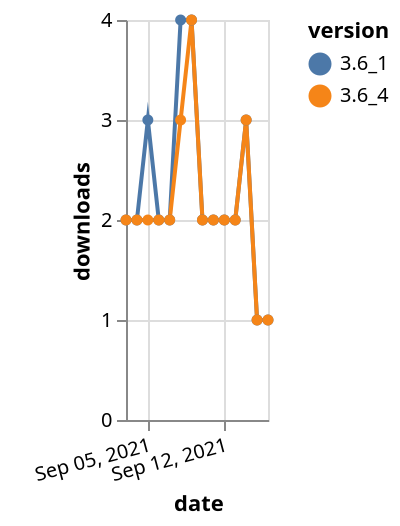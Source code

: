 {"$schema": "https://vega.github.io/schema/vega-lite/v5.json", "description": "A simple bar chart with embedded data.", "data": {"values": [{"date": "2021-09-03", "total": 4155, "delta": 2, "version": "3.6_1"}, {"date": "2021-09-04", "total": 4157, "delta": 2, "version": "3.6_1"}, {"date": "2021-09-05", "total": 4160, "delta": 3, "version": "3.6_1"}, {"date": "2021-09-06", "total": 4162, "delta": 2, "version": "3.6_1"}, {"date": "2021-09-07", "total": 4164, "delta": 2, "version": "3.6_1"}, {"date": "2021-09-08", "total": 4168, "delta": 4, "version": "3.6_1"}, {"date": "2021-09-09", "total": 4172, "delta": 4, "version": "3.6_1"}, {"date": "2021-09-10", "total": 4174, "delta": 2, "version": "3.6_1"}, {"date": "2021-09-11", "total": 4176, "delta": 2, "version": "3.6_1"}, {"date": "2021-09-12", "total": 4178, "delta": 2, "version": "3.6_1"}, {"date": "2021-09-13", "total": 4180, "delta": 2, "version": "3.6_1"}, {"date": "2021-09-14", "total": 4183, "delta": 3, "version": "3.6_1"}, {"date": "2021-09-15", "total": 4184, "delta": 1, "version": "3.6_1"}, {"date": "2021-09-16", "total": 4185, "delta": 1, "version": "3.6_1"}, {"date": "2021-09-03", "total": 3771, "delta": 2, "version": "3.6_4"}, {"date": "2021-09-04", "total": 3773, "delta": 2, "version": "3.6_4"}, {"date": "2021-09-05", "total": 3775, "delta": 2, "version": "3.6_4"}, {"date": "2021-09-06", "total": 3777, "delta": 2, "version": "3.6_4"}, {"date": "2021-09-07", "total": 3779, "delta": 2, "version": "3.6_4"}, {"date": "2021-09-08", "total": 3782, "delta": 3, "version": "3.6_4"}, {"date": "2021-09-09", "total": 3786, "delta": 4, "version": "3.6_4"}, {"date": "2021-09-10", "total": 3788, "delta": 2, "version": "3.6_4"}, {"date": "2021-09-11", "total": 3790, "delta": 2, "version": "3.6_4"}, {"date": "2021-09-12", "total": 3792, "delta": 2, "version": "3.6_4"}, {"date": "2021-09-13", "total": 3794, "delta": 2, "version": "3.6_4"}, {"date": "2021-09-14", "total": 3797, "delta": 3, "version": "3.6_4"}, {"date": "2021-09-15", "total": 3798, "delta": 1, "version": "3.6_4"}, {"date": "2021-09-16", "total": 3799, "delta": 1, "version": "3.6_4"}]}, "width": "container", "mark": {"type": "line", "point": {"filled": true}}, "encoding": {"x": {"field": "date", "type": "temporal", "timeUnit": "yearmonthdate", "title": "date", "axis": {"labelAngle": -15}}, "y": {"field": "delta", "type": "quantitative", "title": "downloads"}, "color": {"field": "version", "type": "nominal"}, "tooltip": {"field": "delta"}}}